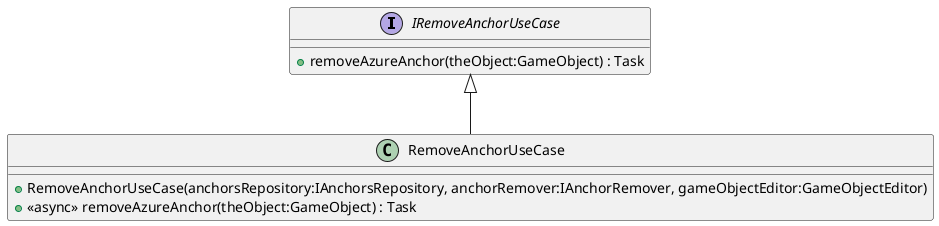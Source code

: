 @startuml
interface IRemoveAnchorUseCase {
    + removeAzureAnchor(theObject:GameObject) : Task
}
class RemoveAnchorUseCase {
    + RemoveAnchorUseCase(anchorsRepository:IAnchorsRepository, anchorRemover:IAnchorRemover, gameObjectEditor:GameObjectEditor)
    + <<async>> removeAzureAnchor(theObject:GameObject) : Task
}
IRemoveAnchorUseCase <|-- RemoveAnchorUseCase
@enduml
